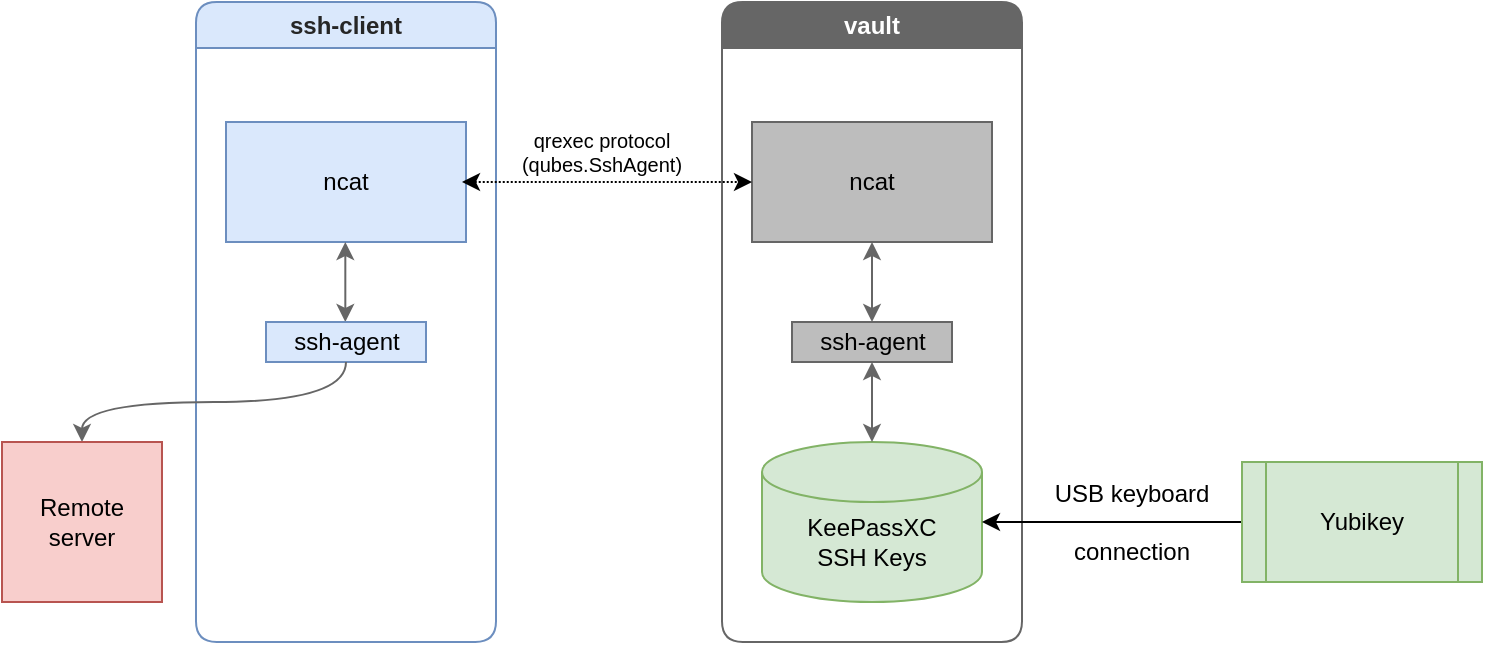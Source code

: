 <mxfile version="13.9.9" type="github"><diagram id="SKtbNTC9j6CT3jW_uAWr" name="Page-1"><mxGraphModel dx="1422" dy="783" grid="1" gridSize="10" guides="1" tooltips="1" connect="1" arrows="1" fold="1" page="0" pageScale="1" pageWidth="1169" pageHeight="826" background="#ffffff" math="0" shadow="0"><root><mxCell id="0"/><mxCell id="1" parent="0"/><mxCell id="5" value="vault" style="swimlane;whiteSpace=wrap;html=1;rounded=1;shadow=0;glass=0;comic=0;startSize=23;swimlaneFillColor=#ffffff;fontColor=#ffffff;fillColor=#666666;strokeColor=#666666;" parent="1" vertex="1"><mxGeometry x="600" y="40" width="150" height="320" as="geometry"/></mxCell><mxCell id="QTO3XgoEFIxhdkZU8tme-128" value="" style="shape=cylinder3;whiteSpace=wrap;html=1;boundedLbl=1;backgroundOutline=1;size=15;rounded=0;glass=0;comic=0;strokeColor=#82b366;strokeWidth=1;fillColor=#d5e8d4;" parent="5" vertex="1"><mxGeometry x="20" y="220" width="110" height="80" as="geometry"/></mxCell><mxCell id="QTO3XgoEFIxhdkZU8tme-129" value="&lt;div&gt;KeePassXC&lt;/div&gt;&lt;div&gt;SSH Keys&lt;/div&gt;" style="text;html=1;strokeColor=none;fillColor=none;align=center;verticalAlign=middle;whiteSpace=wrap;rounded=0;glass=0;comic=0;" parent="5" vertex="1"><mxGeometry x="30" y="260" width="90" height="20" as="geometry"/></mxCell><mxCell id="QTO3XgoEFIxhdkZU8tme-130" value="" style="rounded=0;whiteSpace=wrap;html=1;glass=0;comic=0;strokeWidth=1;fillColor=#BDBDBD;strokeColor=#666666;" parent="5" vertex="1"><mxGeometry x="15" y="60" width="120" height="60" as="geometry"/></mxCell><mxCell id="QTO3XgoEFIxhdkZU8tme-133" value="" style="rounded=0;whiteSpace=wrap;html=1;glass=0;comic=0;strokeWidth=1;fillColor=#BDBDBD;strokeColor=#666666;" parent="5" vertex="1"><mxGeometry x="35" y="160" width="80" height="20" as="geometry"/></mxCell><mxCell id="QTO3XgoEFIxhdkZU8tme-134" value="" style="endArrow=classic;startArrow=classic;html=1;entryX=0.5;entryY=1;entryDx=0;entryDy=0;exitX=0.5;exitY=0;exitDx=0;exitDy=0;exitPerimeter=0;strokeColor=#666666;" parent="5" source="QTO3XgoEFIxhdkZU8tme-128" target="QTO3XgoEFIxhdkZU8tme-133" edge="1"><mxGeometry width="50" height="50" relative="1" as="geometry"><mxPoint x="70" y="220" as="sourcePoint"/><mxPoint x="120" y="170" as="targetPoint"/></mxGeometry></mxCell><mxCell id="QTO3XgoEFIxhdkZU8tme-135" value="&lt;div&gt;ssh-agent&lt;/div&gt;" style="text;html=1;strokeColor=none;fillColor=none;align=center;verticalAlign=middle;whiteSpace=wrap;rounded=0;glass=0;comic=0;" parent="5" vertex="1"><mxGeometry x="42.5" y="160" width="65" height="20" as="geometry"/></mxCell><mxCell id="QTO3XgoEFIxhdkZU8tme-136" value="" style="endArrow=classic;startArrow=classic;html=1;strokeColor=#666666;entryX=0.5;entryY=1;entryDx=0;entryDy=0;exitX=0.5;exitY=0;exitDx=0;exitDy=0;" parent="5" source="QTO3XgoEFIxhdkZU8tme-135" target="QTO3XgoEFIxhdkZU8tme-130" edge="1"><mxGeometry width="50" height="50" relative="1" as="geometry"><mxPoint x="70" y="160" as="sourcePoint"/><mxPoint x="120" y="110" as="targetPoint"/></mxGeometry></mxCell><mxCell id="QTO3XgoEFIxhdkZU8tme-137" value="ncat" style="text;html=1;strokeColor=none;fillColor=none;align=center;verticalAlign=middle;whiteSpace=wrap;rounded=0;glass=0;comic=0;" parent="5" vertex="1"><mxGeometry x="55" y="80" width="40" height="20" as="geometry"/></mxCell><mxCell id="90" value="&lt;font color=&quot;#262626&quot;&gt;ssh-client&lt;/font&gt;" style="swimlane;whiteSpace=wrap;html=1;rounded=1;shadow=0;glass=0;comic=0;strokeColor=#6c8ebf;fillColor=#dae8fc;startSize=23;swimlaneFillColor=#ffffff;" parent="1" vertex="1"><mxGeometry x="337" y="40" width="150" height="320" as="geometry"><mxRectangle x="337" y="40" width="120" height="23" as="alternateBounds"/></mxGeometry></mxCell><mxCell id="QTO3XgoEFIxhdkZU8tme-127" value="" style="rounded=0;whiteSpace=wrap;html=1;glass=0;comic=0;strokeWidth=1;fillColor=#DAE8FC;strokeColor=#6C8EBF;" parent="90" vertex="1"><mxGeometry x="15" y="60" width="120" height="60" as="geometry"/></mxCell><mxCell id="QTO3XgoEFIxhdkZU8tme-131" value="" style="endArrow=classic;startArrow=classic;html=1;entryX=0;entryY=0.5;entryDx=0;entryDy=0;dashed=1;dashPattern=1 1;" parent="90" target="QTO3XgoEFIxhdkZU8tme-130" edge="1"><mxGeometry width="50" height="50" relative="1" as="geometry"><mxPoint x="133" y="90" as="sourcePoint"/><mxPoint x="183" y="40" as="targetPoint"/></mxGeometry></mxCell><mxCell id="QTO3XgoEFIxhdkZU8tme-138" value="ncat" style="text;html=1;strokeColor=none;fillColor=none;align=center;verticalAlign=middle;whiteSpace=wrap;rounded=0;glass=0;comic=0;" parent="90" vertex="1"><mxGeometry x="45" y="80" width="60" height="20" as="geometry"/></mxCell><mxCell id="QTO3XgoEFIxhdkZU8tme-141" value="" style="endArrow=classic;startArrow=classic;html=1;strokeColor=#666666;entryX=0.5;entryY=1;entryDx=0;entryDy=0;exitX=0.5;exitY=0;exitDx=0;exitDy=0;" parent="90" edge="1"><mxGeometry width="50" height="50" relative="1" as="geometry"><mxPoint x="74.66" y="160" as="sourcePoint"/><mxPoint x="74.66" y="120" as="targetPoint"/></mxGeometry></mxCell><mxCell id="QTO3XgoEFIxhdkZU8tme-143" value="" style="rounded=0;whiteSpace=wrap;html=1;glass=0;comic=0;strokeWidth=1;fillColor=#dae8fc;strokeColor=#6c8ebf;" parent="90" vertex="1"><mxGeometry x="35" y="160" width="80" height="20" as="geometry"/></mxCell><mxCell id="QTO3XgoEFIxhdkZU8tme-142" value="&lt;div&gt;ssh-agent&lt;/div&gt;" style="text;html=1;strokeColor=none;fillColor=none;align=center;verticalAlign=middle;whiteSpace=wrap;rounded=0;glass=0;comic=0;" parent="90" vertex="1"><mxGeometry x="42.5" y="160" width="65" height="20" as="geometry"/></mxCell><mxCell id="QTO3XgoEFIxhdkZU8tme-132" value="&lt;div style=&quot;font-size: 10px&quot;&gt;&lt;font style=&quot;font-size: 10px&quot;&gt;qrexec protocol&lt;/font&gt;&lt;/div&gt;&lt;div style=&quot;font-size: 10px&quot;&gt;&lt;font style=&quot;font-size: 10px&quot;&gt;(qubes.SshAgent)&lt;br&gt;&lt;/font&gt;&lt;/div&gt;" style="text;html=1;strokeColor=none;fillColor=none;align=center;verticalAlign=middle;whiteSpace=wrap;rounded=0;glass=0;comic=0;" parent="1" vertex="1"><mxGeometry x="520" y="110" width="40" height="10" as="geometry"/></mxCell><mxCell id="QTO3XgoEFIxhdkZU8tme-147" style="edgeStyle=orthogonalEdgeStyle;curved=1;rounded=0;orthogonalLoop=1;jettySize=auto;html=1;exitX=0.5;exitY=1;exitDx=0;exitDy=0;strokeColor=#666666;" parent="1" source="QTO3XgoEFIxhdkZU8tme-142" edge="1"><mxGeometry relative="1" as="geometry"><mxPoint x="280" y="260" as="targetPoint"/><Array as="points"><mxPoint x="412" y="240"/><mxPoint x="280" y="240"/></Array></mxGeometry></mxCell><mxCell id="QTO3XgoEFIxhdkZU8tme-149" value="" style="whiteSpace=wrap;html=1;aspect=fixed;rounded=0;glass=0;comic=0;strokeColor=#b85450;strokeWidth=1;fillColor=#f8cecc;" parent="1" vertex="1"><mxGeometry x="240" y="260" width="80" height="80" as="geometry"/></mxCell><mxCell id="QTO3XgoEFIxhdkZU8tme-150" value="Remote server" style="text;html=1;strokeColor=none;fillColor=none;align=center;verticalAlign=middle;whiteSpace=wrap;rounded=0;glass=0;comic=0;" parent="1" vertex="1"><mxGeometry x="260" y="290" width="40" height="20" as="geometry"/></mxCell><mxCell id="S5RdK5MIKw4psbAZr56G-92" style="edgeStyle=orthogonalEdgeStyle;rounded=0;orthogonalLoop=1;jettySize=auto;html=1;exitX=0;exitY=0.5;exitDx=0;exitDy=0;entryX=1;entryY=0.5;entryDx=0;entryDy=0;entryPerimeter=0;" edge="1" parent="1" source="S5RdK5MIKw4psbAZr56G-90" target="QTO3XgoEFIxhdkZU8tme-128"><mxGeometry relative="1" as="geometry"/></mxCell><mxCell id="S5RdK5MIKw4psbAZr56G-90" value="&lt;div&gt;Yubikey&lt;/div&gt;" style="shape=process;whiteSpace=wrap;html=1;backgroundOutline=1;fillColor=#d5e8d4;strokeColor=#82b366;" vertex="1" parent="1"><mxGeometry x="860" y="270" width="120" height="60" as="geometry"/></mxCell><mxCell id="S5RdK5MIKw4psbAZr56G-93" value="&lt;div&gt;USB keyboard&lt;/div&gt;&lt;div&gt;&lt;br&gt;&lt;/div&gt;&lt;div&gt;connection&lt;br&gt;&lt;/div&gt;" style="text;html=1;strokeColor=none;fillColor=none;align=center;verticalAlign=middle;whiteSpace=wrap;rounded=0;" vertex="1" parent="1"><mxGeometry x="760" y="275" width="90" height="50" as="geometry"/></mxCell></root></mxGraphModel></diagram></mxfile>